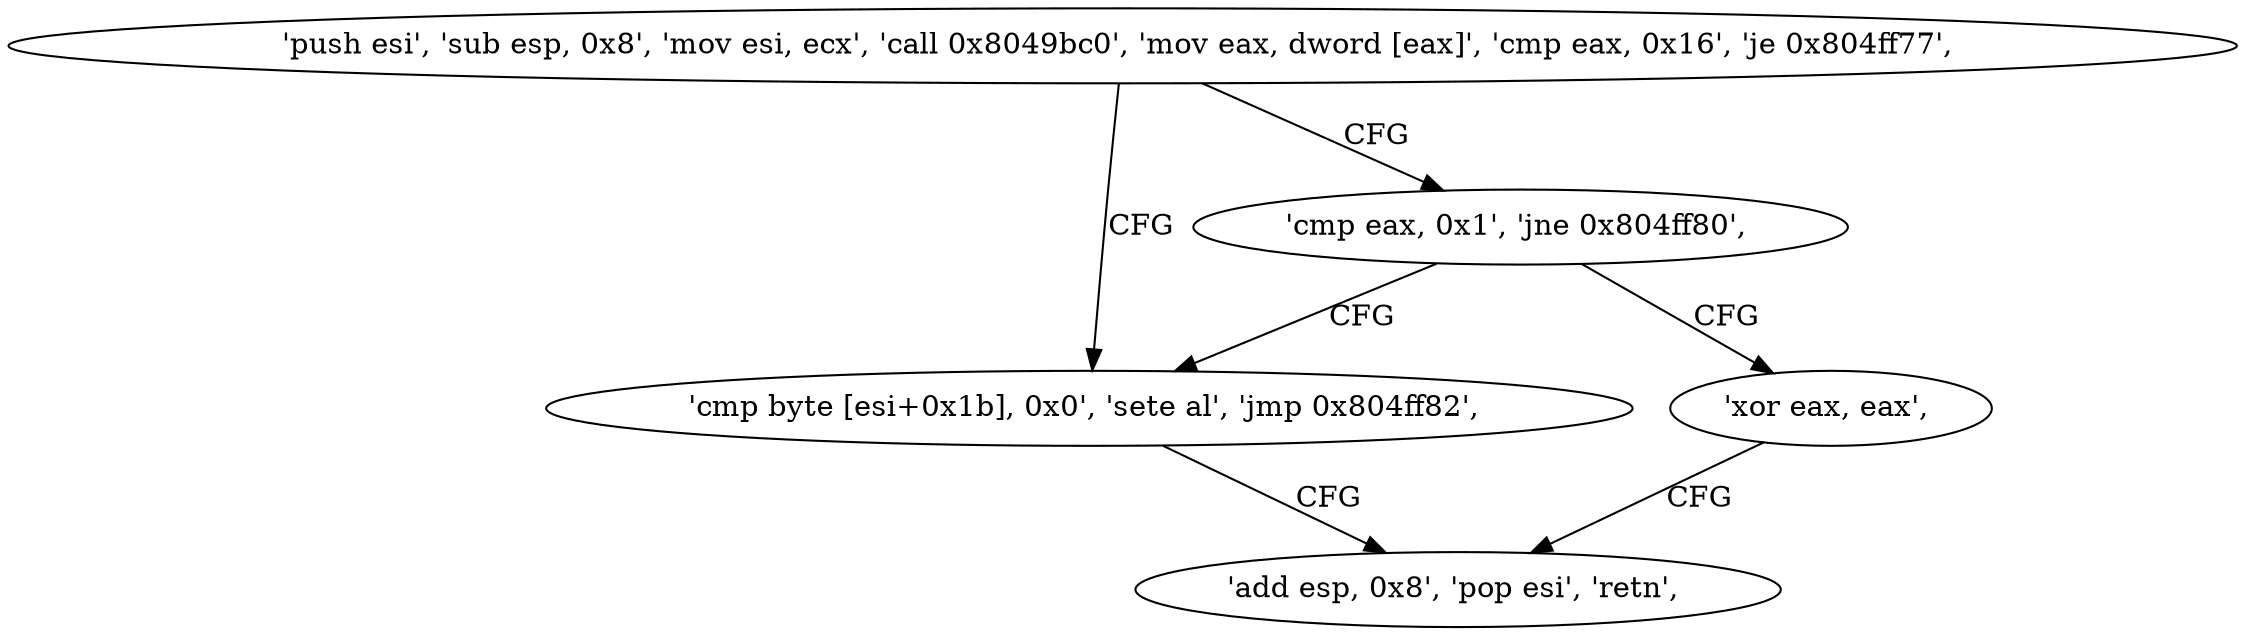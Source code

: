 digraph "func" {
"134545248" [label = "'push esi', 'sub esp, 0x8', 'mov esi, ecx', 'call 0x8049bc0', 'mov eax, dword [eax]', 'cmp eax, 0x16', 'je 0x804ff77', " ]
"134545271" [label = "'cmp byte [esi+0x1b], 0x0', 'sete al', 'jmp 0x804ff82', " ]
"134545266" [label = "'cmp eax, 0x1', 'jne 0x804ff80', " ]
"134545282" [label = "'add esp, 0x8', 'pop esi', 'retn', " ]
"134545280" [label = "'xor eax, eax', " ]
"134545248" -> "134545271" [ label = "CFG" ]
"134545248" -> "134545266" [ label = "CFG" ]
"134545271" -> "134545282" [ label = "CFG" ]
"134545266" -> "134545280" [ label = "CFG" ]
"134545266" -> "134545271" [ label = "CFG" ]
"134545280" -> "134545282" [ label = "CFG" ]
}
